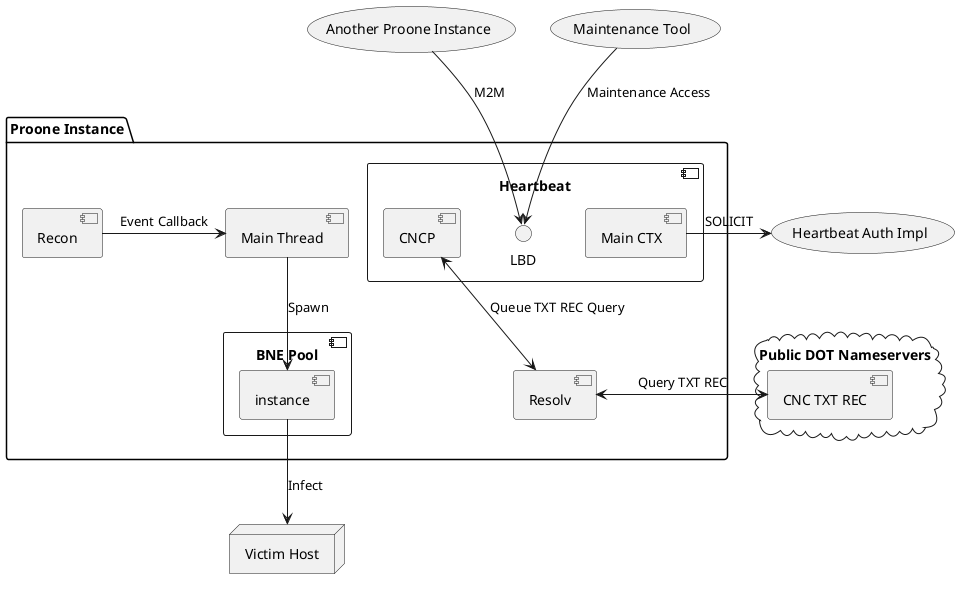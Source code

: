 @startuml proone
package "Proone Instance" as prne_i {
	[Main Thread]
	component Heartbeat {
		interface LBD
		component CNCP
		component "Main CTX" as htbt_main_ctx
	}
	component Resolv
	component Recon
	component "BNE Pool" as bne_pool {
		[instance]
	}

	[CNCP] <-d-> [Resolv]: Queue TXT REC Query
	[Recon] -> [Main Thread]: Event Callback
	[Main Thread] -d-> [instance]: Spawn
}

cloud "Public DOT Nameservers" {
	component "CNC TXT REC" as cnc_txt_rec
}

usecase "Heartbeat Auth Impl" as htbt_auth_impl
usecase "Another Proone Instance" as a_prne_i
usecase "Maintenance Tool" as mttool
node "Victim Host" as victim_host

[htbt_main_ctx] -> [htbt_auth_impl]: SOLICIT
[cnc_txt_rec] <-> [Resolv]: Query TXT REC
a_prne_i -d-> (LBD): M2M
mttool -d-> (LBD): Maintenance Access
[instance] -d-> victim_host: Infect
@enduml
